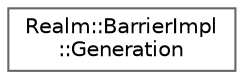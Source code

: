digraph "Graphical Class Hierarchy"
{
 // LATEX_PDF_SIZE
  bgcolor="transparent";
  edge [fontname=Helvetica,fontsize=10,labelfontname=Helvetica,labelfontsize=10];
  node [fontname=Helvetica,fontsize=10,shape=box,height=0.2,width=0.4];
  rankdir="LR";
  Node0 [id="Node000000",label="Realm::BarrierImpl\l::Generation",height=0.2,width=0.4,color="grey40", fillcolor="white", style="filled",URL="$classRealm_1_1BarrierImpl_1_1Generation.html",tooltip=" "];
}
